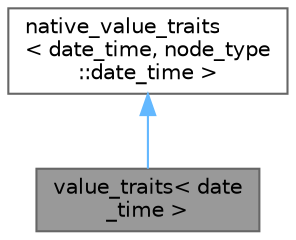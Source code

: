 digraph "value_traits&lt; date_time &gt;"
{
 // LATEX_PDF_SIZE
  bgcolor="transparent";
  edge [fontname=Helvetica,fontsize=10,labelfontname=Helvetica,labelfontsize=10];
  node [fontname=Helvetica,fontsize=10,shape=box,height=0.2,width=0.4];
  Node1 [id="Node000001",label="value_traits\< date\l_time \>",height=0.2,width=0.4,color="gray40", fillcolor="grey60", style="filled", fontcolor="black",tooltip=" "];
  Node2 -> Node1 [id="edge2_Node000001_Node000002",dir="back",color="steelblue1",style="solid",tooltip=" "];
  Node2 [id="Node000002",label="native_value_traits\l\< date_time, node_type\l::date_time \>",height=0.2,width=0.4,color="gray40", fillcolor="white", style="filled",URL="$structnative__value__traits.html",tooltip=" "];
}
